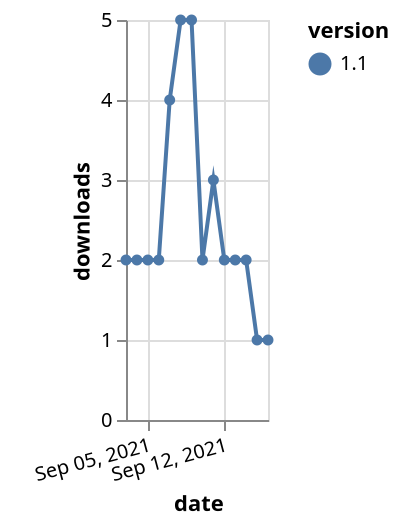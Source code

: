 {"$schema": "https://vega.github.io/schema/vega-lite/v5.json", "description": "A simple bar chart with embedded data.", "data": {"values": [{"date": "2021-09-03", "total": 1281, "delta": 2, "version": "1.1"}, {"date": "2021-09-04", "total": 1283, "delta": 2, "version": "1.1"}, {"date": "2021-09-05", "total": 1285, "delta": 2, "version": "1.1"}, {"date": "2021-09-06", "total": 1287, "delta": 2, "version": "1.1"}, {"date": "2021-09-07", "total": 1291, "delta": 4, "version": "1.1"}, {"date": "2021-09-08", "total": 1296, "delta": 5, "version": "1.1"}, {"date": "2021-09-09", "total": 1301, "delta": 5, "version": "1.1"}, {"date": "2021-09-10", "total": 1303, "delta": 2, "version": "1.1"}, {"date": "2021-09-11", "total": 1306, "delta": 3, "version": "1.1"}, {"date": "2021-09-12", "total": 1308, "delta": 2, "version": "1.1"}, {"date": "2021-09-13", "total": 1310, "delta": 2, "version": "1.1"}, {"date": "2021-09-14", "total": 1312, "delta": 2, "version": "1.1"}, {"date": "2021-09-15", "total": 1313, "delta": 1, "version": "1.1"}, {"date": "2021-09-16", "total": 1314, "delta": 1, "version": "1.1"}]}, "width": "container", "mark": {"type": "line", "point": {"filled": true}}, "encoding": {"x": {"field": "date", "type": "temporal", "timeUnit": "yearmonthdate", "title": "date", "axis": {"labelAngle": -15}}, "y": {"field": "delta", "type": "quantitative", "title": "downloads"}, "color": {"field": "version", "type": "nominal"}, "tooltip": {"field": "delta"}}}